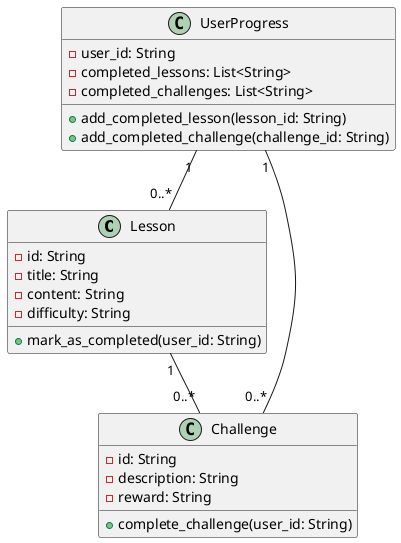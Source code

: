 @startuml
class Lesson {
    - id: String
    - title: String
    - content: String
    - difficulty: String
    + mark_as_completed(user_id: String)
}

class Challenge {
    - id: String
    - description: String
    - reward: String
    + complete_challenge(user_id: String)
}

class UserProgress {
    - user_id: String
    - completed_lessons: List<String>
    - completed_challenges: List<String>
    + add_completed_lesson(lesson_id: String)
    + add_completed_challenge(challenge_id: String)
}

Lesson "1" -- "0..*" Challenge
UserProgress "1" -- "0..*" Lesson
UserProgress "1" -- "0..*" Challenge
@enduml